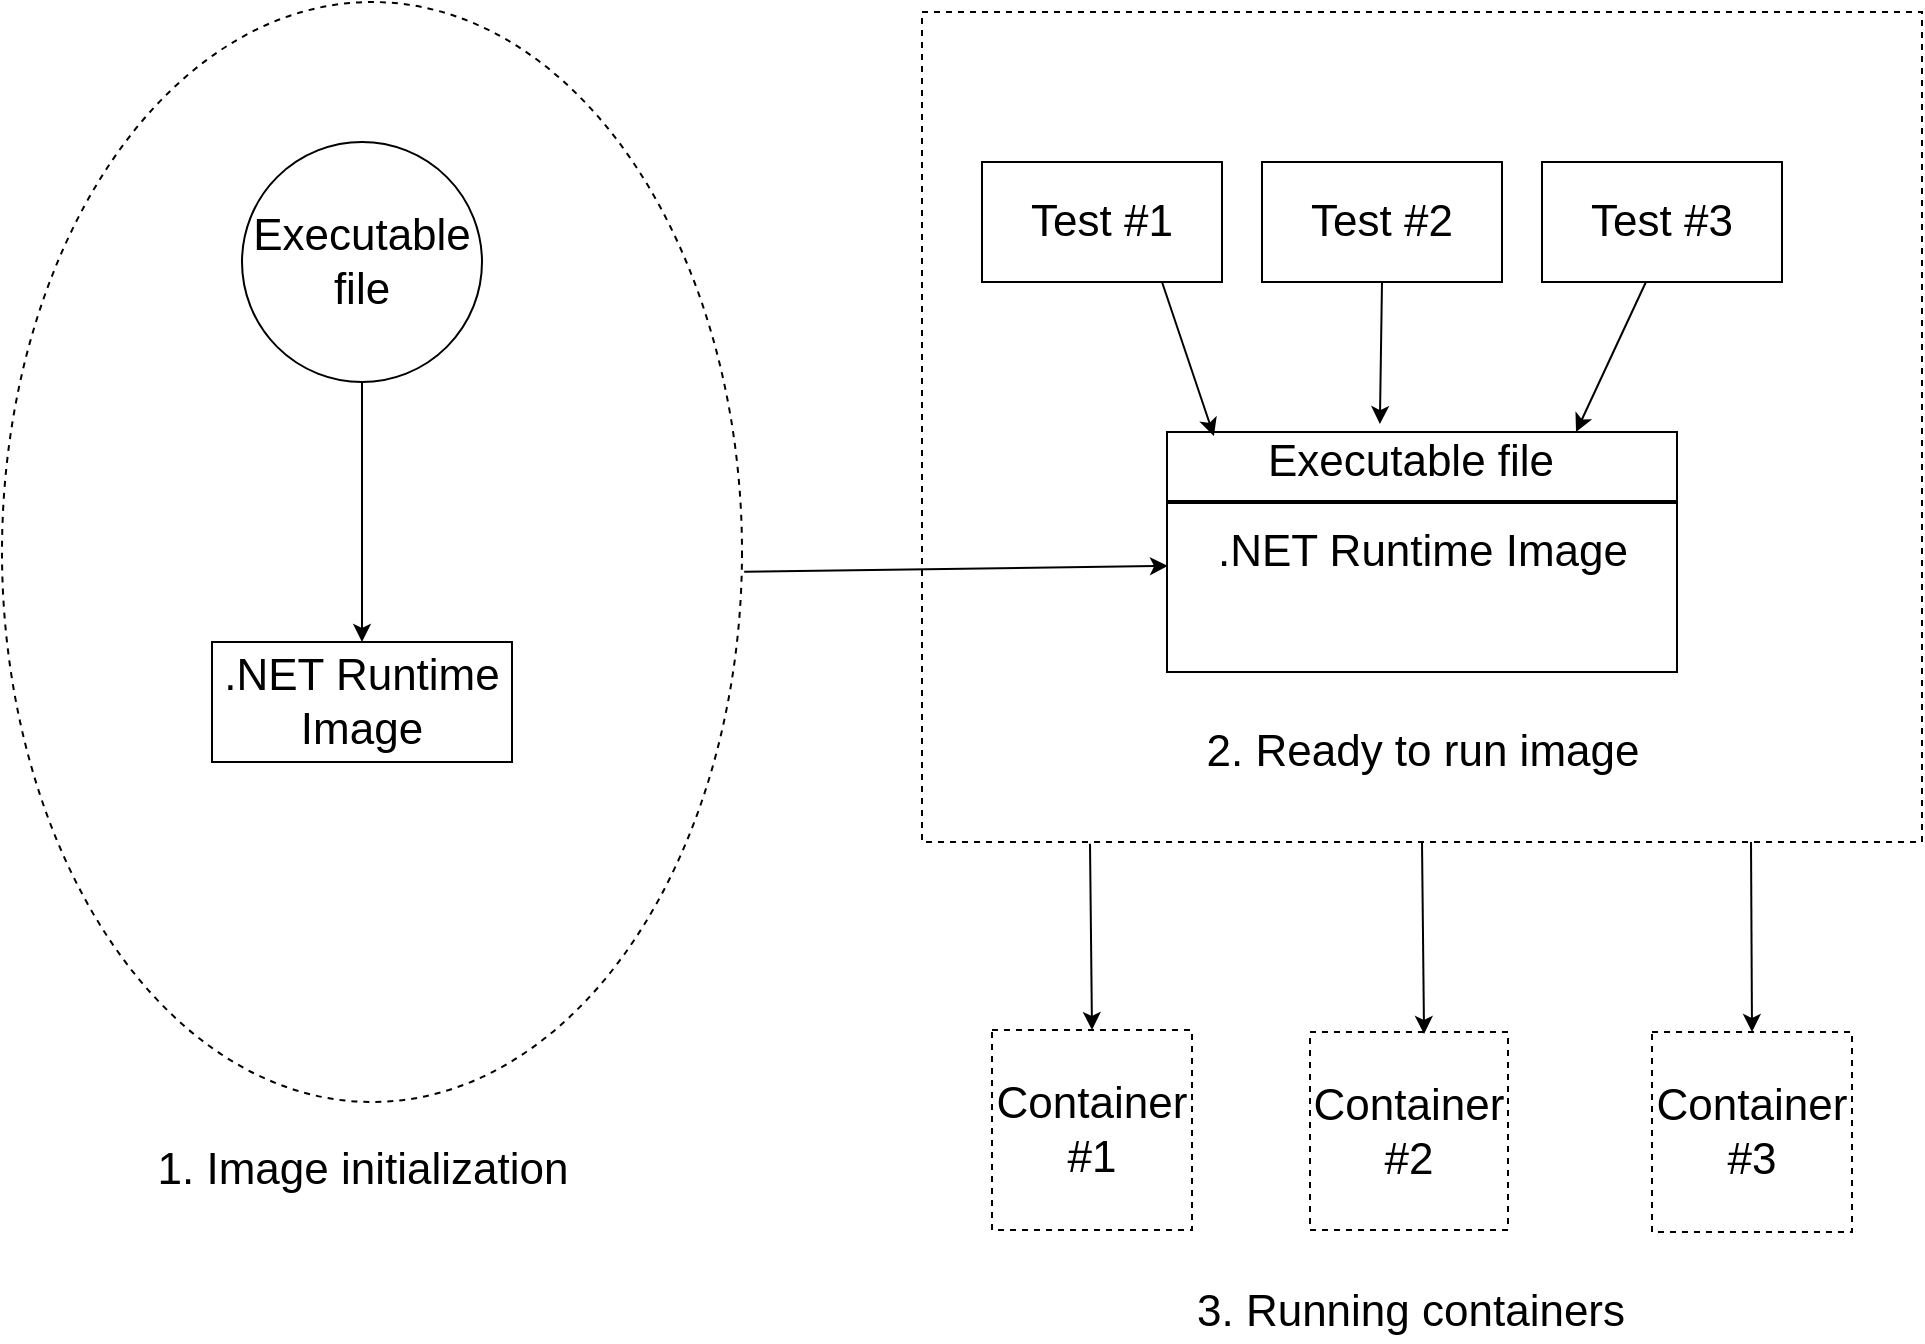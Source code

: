 <mxfile version="12.8.1" type="github"><diagram id="1gwwK7qCBP4LkSaIOFfZ" name="Page-1"><mxGraphModel dx="1422" dy="794" grid="1" gridSize="10" guides="1" tooltips="1" connect="1" arrows="1" fold="1" page="1" pageScale="1" pageWidth="827" pageHeight="1169" math="0" shadow="0"><root><mxCell id="0"/><mxCell id="1" parent="0"/><mxCell id="mgiamTYhJtw_mqu0V921-23" value="" style="rounded=0;whiteSpace=wrap;html=1;dashed=1;fontSize=22;" vertex="1" parent="1"><mxGeometry x="490" y="75" width="500" height="415" as="geometry"/></mxCell><mxCell id="mgiamTYhJtw_mqu0V921-1" value="" style="ellipse;whiteSpace=wrap;html=1;dashed=1;fontSize=22;" vertex="1" parent="1"><mxGeometry x="30" y="70" width="370" height="550" as="geometry"/></mxCell><mxCell id="mgiamTYhJtw_mqu0V921-2" value=".NET Runtime Image" style="rounded=0;whiteSpace=wrap;html=1;fontSize=22;" vertex="1" parent="1"><mxGeometry x="135" y="390" width="150" height="60" as="geometry"/></mxCell><mxCell id="mgiamTYhJtw_mqu0V921-3" value="Executable file" style="ellipse;whiteSpace=wrap;html=1;aspect=fixed;fontSize=22;" vertex="1" parent="1"><mxGeometry x="150" y="140" width="120" height="120" as="geometry"/></mxCell><mxCell id="mgiamTYhJtw_mqu0V921-5" value="Test #1" style="rounded=0;whiteSpace=wrap;html=1;fontSize=22;" vertex="1" parent="1"><mxGeometry x="520" y="150" width="120" height="60" as="geometry"/></mxCell><mxCell id="mgiamTYhJtw_mqu0V921-6" value="Test #2" style="rounded=0;whiteSpace=wrap;html=1;fontSize=22;" vertex="1" parent="1"><mxGeometry x="660" y="150" width="120" height="60" as="geometry"/></mxCell><mxCell id="mgiamTYhJtw_mqu0V921-7" value="Test #3" style="rounded=0;whiteSpace=wrap;html=1;fontSize=22;" vertex="1" parent="1"><mxGeometry x="800" y="150" width="120" height="60" as="geometry"/></mxCell><mxCell id="mgiamTYhJtw_mqu0V921-9" value=".NET Runtime Image" style="rounded=0;whiteSpace=wrap;html=1;fontSize=22;" vertex="1" parent="1"><mxGeometry x="612.5" y="285" width="255" height="120" as="geometry"/></mxCell><mxCell id="mgiamTYhJtw_mqu0V921-10" value="" style="line;strokeWidth=2;html=1;fontSize=22;" vertex="1" parent="1"><mxGeometry x="612.5" y="315" width="255" height="10" as="geometry"/></mxCell><mxCell id="mgiamTYhJtw_mqu0V921-15" value="Executable file" style="text;html=1;align=center;verticalAlign=middle;resizable=0;points=[];autosize=1;fontSize=22;" vertex="1" parent="1"><mxGeometry x="653.5" y="285" width="160" height="30" as="geometry"/></mxCell><mxCell id="mgiamTYhJtw_mqu0V921-17" value="Container #1" style="whiteSpace=wrap;html=1;aspect=fixed;dashed=1;fontSize=22;" vertex="1" parent="1"><mxGeometry x="525" y="584" width="100" height="100" as="geometry"/></mxCell><mxCell id="mgiamTYhJtw_mqu0V921-18" value="Container #2" style="whiteSpace=wrap;html=1;aspect=fixed;dashed=1;fontSize=22;" vertex="1" parent="1"><mxGeometry x="684" y="585" width="99" height="99" as="geometry"/></mxCell><mxCell id="mgiamTYhJtw_mqu0V921-19" value="Container #3" style="whiteSpace=wrap;html=1;aspect=fixed;dashed=1;fontSize=22;" vertex="1" parent="1"><mxGeometry x="855" y="585" width="100" height="100" as="geometry"/></mxCell><mxCell id="mgiamTYhJtw_mqu0V921-20" value="2. Ready to run image" style="text;html=1;align=center;verticalAlign=middle;resizable=0;points=[];autosize=1;fontSize=22;" vertex="1" parent="1"><mxGeometry x="625" y="430" width="230" height="30" as="geometry"/></mxCell><mxCell id="mgiamTYhJtw_mqu0V921-21" value="1. Image initialization" style="text;html=1;align=center;verticalAlign=middle;resizable=0;points=[];autosize=1;fontSize=22;" vertex="1" parent="1"><mxGeometry x="100" y="639" width="220" height="30" as="geometry"/></mxCell><mxCell id="mgiamTYhJtw_mqu0V921-22" value="3. Running containers" style="text;html=1;align=center;verticalAlign=middle;resizable=0;points=[];autosize=1;fontSize=22;" vertex="1" parent="1"><mxGeometry x="618.5" y="710" width="230" height="30" as="geometry"/></mxCell><mxCell id="mgiamTYhJtw_mqu0V921-24" value="" style="endArrow=classic;html=1;fontSize=22;exitX=0.5;exitY=1;exitDx=0;exitDy=0;entryX=0.5;entryY=0;entryDx=0;entryDy=0;" edge="1" parent="1" source="mgiamTYhJtw_mqu0V921-3" target="mgiamTYhJtw_mqu0V921-2"><mxGeometry width="50" height="50" relative="1" as="geometry"><mxPoint x="390" y="430" as="sourcePoint"/><mxPoint x="440" y="380" as="targetPoint"/></mxGeometry></mxCell><mxCell id="mgiamTYhJtw_mqu0V921-27" value="" style="endArrow=classic;html=1;fontSize=22;entryX=0.002;entryY=0.558;entryDx=0;entryDy=0;entryPerimeter=0;exitX=1.003;exitY=0.518;exitDx=0;exitDy=0;exitPerimeter=0;" edge="1" parent="1" source="mgiamTYhJtw_mqu0V921-1" target="mgiamTYhJtw_mqu0V921-9"><mxGeometry width="50" height="50" relative="1" as="geometry"><mxPoint x="390" y="430" as="sourcePoint"/><mxPoint x="440" y="380" as="targetPoint"/></mxGeometry></mxCell><mxCell id="mgiamTYhJtw_mqu0V921-28" value="" style="endArrow=classic;html=1;fontSize=22;entryX=0.092;entryY=0.017;entryDx=0;entryDy=0;entryPerimeter=0;exitX=0.75;exitY=1;exitDx=0;exitDy=0;" edge="1" parent="1" source="mgiamTYhJtw_mqu0V921-5" target="mgiamTYhJtw_mqu0V921-9"><mxGeometry width="50" height="50" relative="1" as="geometry"><mxPoint x="580" y="240" as="sourcePoint"/><mxPoint x="630" y="190" as="targetPoint"/></mxGeometry></mxCell><mxCell id="mgiamTYhJtw_mqu0V921-29" value="" style="endArrow=classic;html=1;fontSize=22;entryX=0.409;entryY=-0.133;entryDx=0;entryDy=0;entryPerimeter=0;exitX=0.5;exitY=1;exitDx=0;exitDy=0;" edge="1" parent="1" source="mgiamTYhJtw_mqu0V921-6" target="mgiamTYhJtw_mqu0V921-15"><mxGeometry width="50" height="50" relative="1" as="geometry"><mxPoint x="620" y="220" as="sourcePoint"/><mxPoint x="645.96" y="297.04" as="targetPoint"/></mxGeometry></mxCell><mxCell id="mgiamTYhJtw_mqu0V921-30" value="" style="endArrow=classic;html=1;fontSize=22;entryX=1.022;entryY=0;entryDx=0;entryDy=0;entryPerimeter=0;exitX=0.433;exitY=1;exitDx=0;exitDy=0;exitPerimeter=0;" edge="1" parent="1" source="mgiamTYhJtw_mqu0V921-7" target="mgiamTYhJtw_mqu0V921-15"><mxGeometry width="50" height="50" relative="1" as="geometry"><mxPoint x="630" y="230" as="sourcePoint"/><mxPoint x="655.96" y="307.04" as="targetPoint"/></mxGeometry></mxCell><mxCell id="mgiamTYhJtw_mqu0V921-31" value="" style="endArrow=classic;html=1;fontSize=22;entryX=0.5;entryY=0;entryDx=0;entryDy=0;exitX=0.168;exitY=1.002;exitDx=0;exitDy=0;exitPerimeter=0;" edge="1" parent="1" source="mgiamTYhJtw_mqu0V921-23" target="mgiamTYhJtw_mqu0V921-17"><mxGeometry width="50" height="50" relative="1" as="geometry"><mxPoint x="614.04" y="500" as="sourcePoint"/><mxPoint x="640" y="577.04" as="targetPoint"/></mxGeometry></mxCell><mxCell id="mgiamTYhJtw_mqu0V921-32" value="" style="endArrow=classic;html=1;fontSize=22;exitX=0.5;exitY=1;exitDx=0;exitDy=0;entryX=0.576;entryY=0.01;entryDx=0;entryDy=0;entryPerimeter=0;" edge="1" parent="1" source="mgiamTYhJtw_mqu0V921-23" target="mgiamTYhJtw_mqu0V921-18"><mxGeometry width="50" height="50" relative="1" as="geometry"><mxPoint x="630" y="230" as="sourcePoint"/><mxPoint x="740" y="580" as="targetPoint"/></mxGeometry></mxCell><mxCell id="mgiamTYhJtw_mqu0V921-33" value="" style="endArrow=classic;html=1;fontSize=22;exitX=0.5;exitY=1;exitDx=0;exitDy=0;entryX=0.5;entryY=0;entryDx=0;entryDy=0;" edge="1" parent="1" target="mgiamTYhJtw_mqu0V921-19"><mxGeometry width="50" height="50" relative="1" as="geometry"><mxPoint x="904.5" y="490" as="sourcePoint"/><mxPoint x="905" y="580" as="targetPoint"/></mxGeometry></mxCell></root></mxGraphModel></diagram></mxfile>